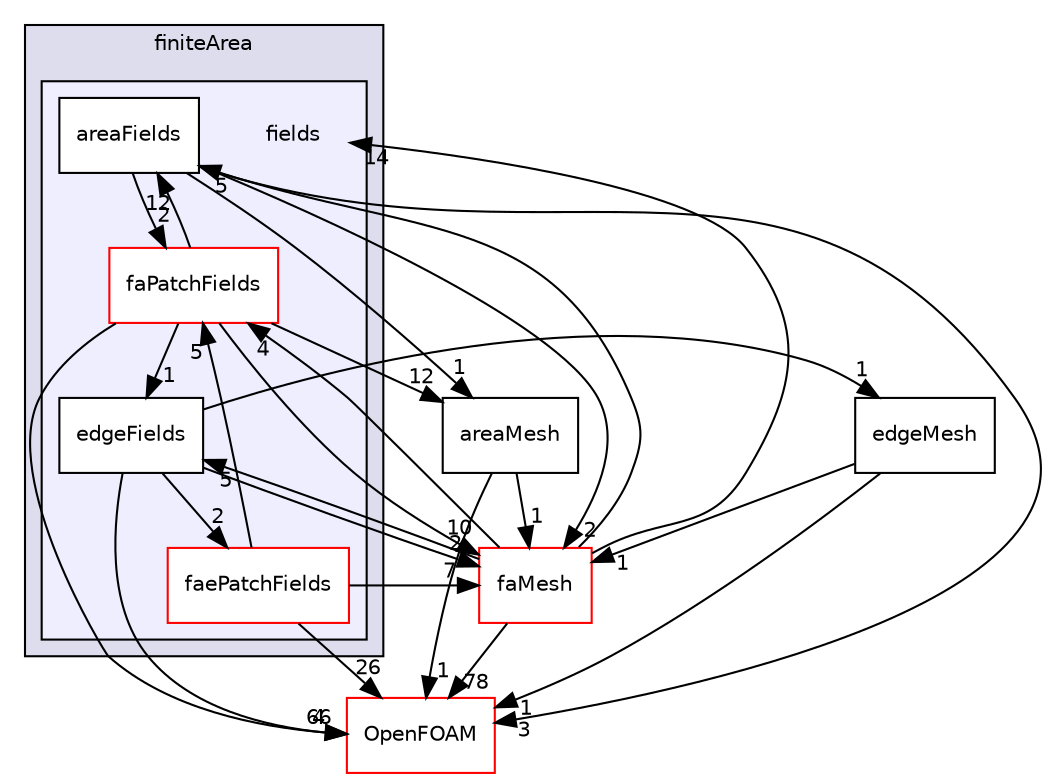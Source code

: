 digraph "src/finiteArea/fields" {
  bgcolor=transparent;
  compound=true
  node [ fontsize="10", fontname="Helvetica"];
  edge [ labelfontsize="10", labelfontname="Helvetica"];
  subgraph clusterdir_b69a9eadfe761c231b266ce918b218a5 {
    graph [ bgcolor="#ddddee", pencolor="black", label="finiteArea" fontname="Helvetica", fontsize="10", URL="dir_b69a9eadfe761c231b266ce918b218a5.html"]
  subgraph clusterdir_82c77a639fb8894523e0866635d617d1 {
    graph [ bgcolor="#eeeeff", pencolor="black", label="" URL="dir_82c77a639fb8894523e0866635d617d1.html"];
    dir_82c77a639fb8894523e0866635d617d1 [shape=plaintext label="fields"];
    dir_daaae48b02afa3c7d2f12c306bc03aaf [shape=box label="areaFields" color="black" fillcolor="white" style="filled" URL="dir_daaae48b02afa3c7d2f12c306bc03aaf.html"];
    dir_aab456f5c1cc5dbfc723b55e621977f8 [shape=box label="edgeFields" color="black" fillcolor="white" style="filled" URL="dir_aab456f5c1cc5dbfc723b55e621977f8.html"];
    dir_df4e6442309378257387a8327f9cd3cb [shape=box label="faePatchFields" color="red" fillcolor="white" style="filled" URL="dir_df4e6442309378257387a8327f9cd3cb.html"];
    dir_2ab18c7cf3ac70392000d64dbb3a76b5 [shape=box label="faPatchFields" color="red" fillcolor="white" style="filled" URL="dir_2ab18c7cf3ac70392000d64dbb3a76b5.html"];
  }
  }
  dir_6ef5889ffbfbbd682d743a67e9ce9e17 [shape=box label="edgeMesh" URL="dir_6ef5889ffbfbbd682d743a67e9ce9e17.html"];
  dir_aa4bce7a1abbd72ee1f4d02ddf362a3b [shape=box label="areaMesh" URL="dir_aa4bce7a1abbd72ee1f4d02ddf362a3b.html"];
  dir_c5473ff19b20e6ec4dfe5c310b3778a8 [shape=box label="OpenFOAM" color="red" URL="dir_c5473ff19b20e6ec4dfe5c310b3778a8.html"];
  dir_f14612db68a06d13a87d37d60dc895d5 [shape=box label="faMesh" color="red" URL="dir_f14612db68a06d13a87d37d60dc895d5.html"];
  dir_6ef5889ffbfbbd682d743a67e9ce9e17->dir_c5473ff19b20e6ec4dfe5c310b3778a8 [headlabel="1", labeldistance=1.5 headhref="dir_000715_002151.html"];
  dir_6ef5889ffbfbbd682d743a67e9ce9e17->dir_f14612db68a06d13a87d37d60dc895d5 [headlabel="1", labeldistance=1.5 headhref="dir_000715_000719.html"];
  dir_aab456f5c1cc5dbfc723b55e621977f8->dir_6ef5889ffbfbbd682d743a67e9ce9e17 [headlabel="1", labeldistance=1.5 headhref="dir_000736_000715.html"];
  dir_aab456f5c1cc5dbfc723b55e621977f8->dir_df4e6442309378257387a8327f9cd3cb [headlabel="2", labeldistance=1.5 headhref="dir_000736_000737.html"];
  dir_aab456f5c1cc5dbfc723b55e621977f8->dir_c5473ff19b20e6ec4dfe5c310b3778a8 [headlabel="4", labeldistance=1.5 headhref="dir_000736_002151.html"];
  dir_aab456f5c1cc5dbfc723b55e621977f8->dir_f14612db68a06d13a87d37d60dc895d5 [headlabel="2", labeldistance=1.5 headhref="dir_000736_000719.html"];
  dir_aa4bce7a1abbd72ee1f4d02ddf362a3b->dir_c5473ff19b20e6ec4dfe5c310b3778a8 [headlabel="1", labeldistance=1.5 headhref="dir_000714_002151.html"];
  dir_aa4bce7a1abbd72ee1f4d02ddf362a3b->dir_f14612db68a06d13a87d37d60dc895d5 [headlabel="1", labeldistance=1.5 headhref="dir_000714_000719.html"];
  dir_df4e6442309378257387a8327f9cd3cb->dir_c5473ff19b20e6ec4dfe5c310b3778a8 [headlabel="26", labeldistance=1.5 headhref="dir_000737_002151.html"];
  dir_df4e6442309378257387a8327f9cd3cb->dir_2ab18c7cf3ac70392000d64dbb3a76b5 [headlabel="5", labeldistance=1.5 headhref="dir_000737_000749.html"];
  dir_df4e6442309378257387a8327f9cd3cb->dir_f14612db68a06d13a87d37d60dc895d5 [headlabel="7", labeldistance=1.5 headhref="dir_000737_000719.html"];
  dir_daaae48b02afa3c7d2f12c306bc03aaf->dir_aa4bce7a1abbd72ee1f4d02ddf362a3b [headlabel="1", labeldistance=1.5 headhref="dir_000735_000714.html"];
  dir_daaae48b02afa3c7d2f12c306bc03aaf->dir_c5473ff19b20e6ec4dfe5c310b3778a8 [headlabel="3", labeldistance=1.5 headhref="dir_000735_002151.html"];
  dir_daaae48b02afa3c7d2f12c306bc03aaf->dir_2ab18c7cf3ac70392000d64dbb3a76b5 [headlabel="2", labeldistance=1.5 headhref="dir_000735_000749.html"];
  dir_daaae48b02afa3c7d2f12c306bc03aaf->dir_f14612db68a06d13a87d37d60dc895d5 [headlabel="2", labeldistance=1.5 headhref="dir_000735_000719.html"];
  dir_2ab18c7cf3ac70392000d64dbb3a76b5->dir_aab456f5c1cc5dbfc723b55e621977f8 [headlabel="1", labeldistance=1.5 headhref="dir_000749_000736.html"];
  dir_2ab18c7cf3ac70392000d64dbb3a76b5->dir_aa4bce7a1abbd72ee1f4d02ddf362a3b [headlabel="12", labeldistance=1.5 headhref="dir_000749_000714.html"];
  dir_2ab18c7cf3ac70392000d64dbb3a76b5->dir_daaae48b02afa3c7d2f12c306bc03aaf [headlabel="12", labeldistance=1.5 headhref="dir_000749_000735.html"];
  dir_2ab18c7cf3ac70392000d64dbb3a76b5->dir_c5473ff19b20e6ec4dfe5c310b3778a8 [headlabel="66", labeldistance=1.5 headhref="dir_000749_002151.html"];
  dir_2ab18c7cf3ac70392000d64dbb3a76b5->dir_f14612db68a06d13a87d37d60dc895d5 [headlabel="10", labeldistance=1.5 headhref="dir_000749_000719.html"];
  dir_f14612db68a06d13a87d37d60dc895d5->dir_82c77a639fb8894523e0866635d617d1 [headlabel="14", labeldistance=1.5 headhref="dir_000719_000734.html"];
  dir_f14612db68a06d13a87d37d60dc895d5->dir_aab456f5c1cc5dbfc723b55e621977f8 [headlabel="5", labeldistance=1.5 headhref="dir_000719_000736.html"];
  dir_f14612db68a06d13a87d37d60dc895d5->dir_daaae48b02afa3c7d2f12c306bc03aaf [headlabel="5", labeldistance=1.5 headhref="dir_000719_000735.html"];
  dir_f14612db68a06d13a87d37d60dc895d5->dir_c5473ff19b20e6ec4dfe5c310b3778a8 [headlabel="78", labeldistance=1.5 headhref="dir_000719_002151.html"];
  dir_f14612db68a06d13a87d37d60dc895d5->dir_2ab18c7cf3ac70392000d64dbb3a76b5 [headlabel="4", labeldistance=1.5 headhref="dir_000719_000749.html"];
}
